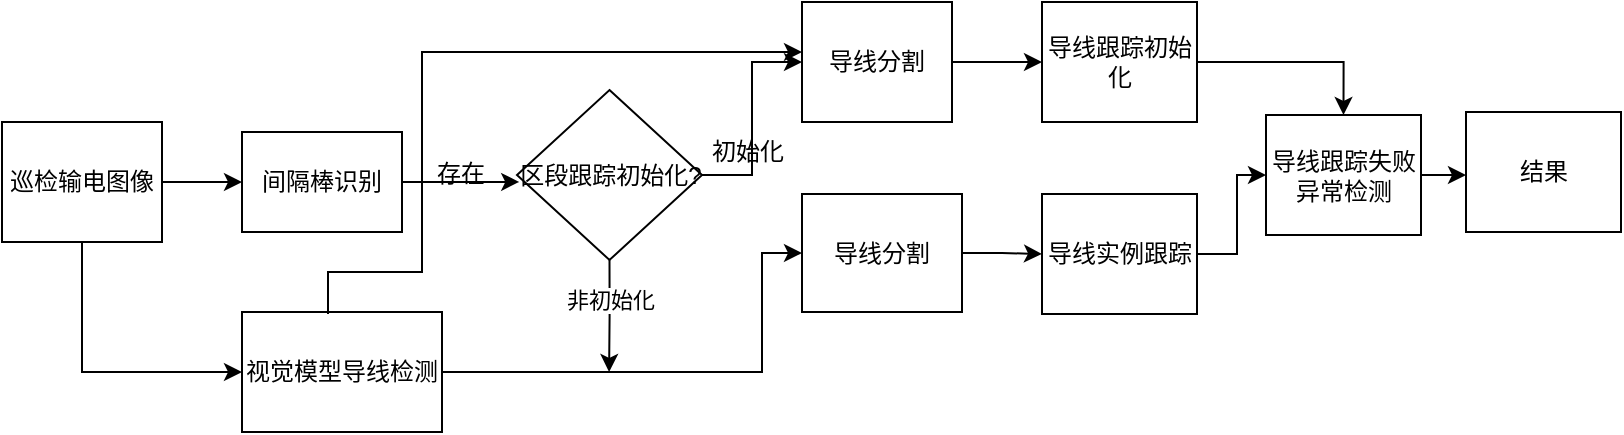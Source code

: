 <mxfile version="16.2.7" type="github">
  <diagram id="DQ0fsKWbhlFm-G7QLGyb" name="Page-1">
    <mxGraphModel dx="1580" dy="847" grid="0" gridSize="10" guides="1" tooltips="1" connect="1" arrows="1" fold="1" page="0" pageScale="1" pageWidth="827" pageHeight="1169" math="0" shadow="0">
      <root>
        <mxCell id="0" />
        <mxCell id="1" parent="0" />
        <mxCell id="5GYSX9Ccz5oKQchGL3uc-54" style="edgeStyle=orthogonalEdgeStyle;rounded=0;orthogonalLoop=1;jettySize=auto;html=1;exitX=1;exitY=0.5;exitDx=0;exitDy=0;entryX=0;entryY=0.5;entryDx=0;entryDy=0;" edge="1" parent="1" source="5GYSX9Ccz5oKQchGL3uc-1" target="5GYSX9Ccz5oKQchGL3uc-22">
          <mxGeometry relative="1" as="geometry" />
        </mxCell>
        <mxCell id="5GYSX9Ccz5oKQchGL3uc-55" style="edgeStyle=orthogonalEdgeStyle;rounded=0;orthogonalLoop=1;jettySize=auto;html=1;exitX=0.5;exitY=1;exitDx=0;exitDy=0;entryX=0;entryY=0.5;entryDx=0;entryDy=0;" edge="1" parent="1" source="5GYSX9Ccz5oKQchGL3uc-1" target="5GYSX9Ccz5oKQchGL3uc-2">
          <mxGeometry relative="1" as="geometry" />
        </mxCell>
        <mxCell id="5GYSX9Ccz5oKQchGL3uc-1" value="巡检输电图像" style="rounded=0;whiteSpace=wrap;html=1;" vertex="1" parent="1">
          <mxGeometry x="8" y="115" width="80" height="60" as="geometry" />
        </mxCell>
        <mxCell id="5GYSX9Ccz5oKQchGL3uc-71" style="edgeStyle=orthogonalEdgeStyle;rounded=0;orthogonalLoop=1;jettySize=auto;html=1;exitX=1;exitY=0.5;exitDx=0;exitDy=0;entryX=0;entryY=0.5;entryDx=0;entryDy=0;" edge="1" parent="1" source="5GYSX9Ccz5oKQchGL3uc-2" target="5GYSX9Ccz5oKQchGL3uc-70">
          <mxGeometry relative="1" as="geometry">
            <Array as="points">
              <mxPoint x="388" y="240" />
              <mxPoint x="388" y="180" />
            </Array>
          </mxGeometry>
        </mxCell>
        <mxCell id="5GYSX9Ccz5oKQchGL3uc-2" value="视觉模型导线检测" style="rounded=0;whiteSpace=wrap;html=1;" vertex="1" parent="1">
          <mxGeometry x="128" y="210" width="100" height="60" as="geometry" />
        </mxCell>
        <mxCell id="5GYSX9Ccz5oKQchGL3uc-78" style="edgeStyle=orthogonalEdgeStyle;rounded=0;orthogonalLoop=1;jettySize=auto;html=1;exitX=1;exitY=0.5;exitDx=0;exitDy=0;" edge="1" parent="1" source="5GYSX9Ccz5oKQchGL3uc-13" target="5GYSX9Ccz5oKQchGL3uc-74">
          <mxGeometry relative="1" as="geometry" />
        </mxCell>
        <mxCell id="5GYSX9Ccz5oKQchGL3uc-13" value="导线实例跟踪" style="rounded=0;whiteSpace=wrap;html=1;" vertex="1" parent="1">
          <mxGeometry x="528" y="151" width="77.5" height="60" as="geometry" />
        </mxCell>
        <mxCell id="5GYSX9Ccz5oKQchGL3uc-57" style="edgeStyle=orthogonalEdgeStyle;rounded=0;orthogonalLoop=1;jettySize=auto;html=1;exitX=1;exitY=0.5;exitDx=0;exitDy=0;entryX=0.012;entryY=0.541;entryDx=0;entryDy=0;entryPerimeter=0;" edge="1" parent="1" source="5GYSX9Ccz5oKQchGL3uc-22" target="5GYSX9Ccz5oKQchGL3uc-34">
          <mxGeometry relative="1" as="geometry" />
        </mxCell>
        <mxCell id="5GYSX9Ccz5oKQchGL3uc-22" value="间隔棒识别" style="rounded=0;whiteSpace=wrap;html=1;" vertex="1" parent="1">
          <mxGeometry x="128" y="120" width="80" height="50" as="geometry" />
        </mxCell>
        <mxCell id="5GYSX9Ccz5oKQchGL3uc-59" value="" style="edgeStyle=orthogonalEdgeStyle;rounded=0;orthogonalLoop=1;jettySize=auto;html=1;exitX=1;exitY=0.5;exitDx=0;exitDy=0;entryX=0;entryY=0.5;entryDx=0;entryDy=0;" edge="1" parent="1" source="5GYSX9Ccz5oKQchGL3uc-34" target="5GYSX9Ccz5oKQchGL3uc-67">
          <mxGeometry relative="1" as="geometry">
            <mxPoint x="378" y="148" as="sourcePoint" />
          </mxGeometry>
        </mxCell>
        <mxCell id="5GYSX9Ccz5oKQchGL3uc-83" style="edgeStyle=orthogonalEdgeStyle;rounded=0;orthogonalLoop=1;jettySize=auto;html=1;exitX=0.5;exitY=1;exitDx=0;exitDy=0;" edge="1" parent="1" source="5GYSX9Ccz5oKQchGL3uc-34">
          <mxGeometry relative="1" as="geometry">
            <mxPoint x="311.556" y="240" as="targetPoint" />
          </mxGeometry>
        </mxCell>
        <mxCell id="5GYSX9Ccz5oKQchGL3uc-84" value="非初始化" style="edgeLabel;html=1;align=center;verticalAlign=middle;resizable=0;points=[];" vertex="1" connectable="0" parent="5GYSX9Ccz5oKQchGL3uc-83">
          <mxGeometry x="-0.284" relative="1" as="geometry">
            <mxPoint as="offset" />
          </mxGeometry>
        </mxCell>
        <mxCell id="5GYSX9Ccz5oKQchGL3uc-34" value="&lt;span&gt;区段跟踪初始化?&lt;/span&gt;" style="rhombus;whiteSpace=wrap;html=1;" vertex="1" parent="1">
          <mxGeometry x="265.5" y="99" width="92.5" height="85" as="geometry" />
        </mxCell>
        <mxCell id="5GYSX9Ccz5oKQchGL3uc-77" style="edgeStyle=orthogonalEdgeStyle;rounded=0;orthogonalLoop=1;jettySize=auto;html=1;exitX=1;exitY=0.5;exitDx=0;exitDy=0;entryX=0.5;entryY=0;entryDx=0;entryDy=0;" edge="1" parent="1" source="5GYSX9Ccz5oKQchGL3uc-38" target="5GYSX9Ccz5oKQchGL3uc-74">
          <mxGeometry relative="1" as="geometry" />
        </mxCell>
        <mxCell id="5GYSX9Ccz5oKQchGL3uc-38" value="导线跟踪初始化" style="rounded=0;whiteSpace=wrap;html=1;" vertex="1" parent="1">
          <mxGeometry x="528" y="55" width="77.5" height="60" as="geometry" />
        </mxCell>
        <mxCell id="5GYSX9Ccz5oKQchGL3uc-58" value="存在" style="text;html=1;strokeColor=none;fillColor=none;align=center;verticalAlign=middle;whiteSpace=wrap;rounded=0;" vertex="1" parent="1">
          <mxGeometry x="215.5" y="130" width="42.5" height="21" as="geometry" />
        </mxCell>
        <mxCell id="5GYSX9Ccz5oKQchGL3uc-63" value="初始化" style="text;html=1;strokeColor=none;fillColor=none;align=center;verticalAlign=middle;whiteSpace=wrap;rounded=0;" vertex="1" parent="1">
          <mxGeometry x="358" y="115" width="46" height="30" as="geometry" />
        </mxCell>
        <mxCell id="5GYSX9Ccz5oKQchGL3uc-68" style="edgeStyle=orthogonalEdgeStyle;rounded=0;orthogonalLoop=1;jettySize=auto;html=1;exitX=1;exitY=0.5;exitDx=0;exitDy=0;entryX=0;entryY=0.5;entryDx=0;entryDy=0;" edge="1" parent="1" source="5GYSX9Ccz5oKQchGL3uc-67" target="5GYSX9Ccz5oKQchGL3uc-38">
          <mxGeometry relative="1" as="geometry" />
        </mxCell>
        <mxCell id="5GYSX9Ccz5oKQchGL3uc-67" value="导线分割" style="rounded=0;whiteSpace=wrap;html=1;" vertex="1" parent="1">
          <mxGeometry x="408" y="55" width="75" height="60" as="geometry" />
        </mxCell>
        <mxCell id="5GYSX9Ccz5oKQchGL3uc-72" style="edgeStyle=orthogonalEdgeStyle;rounded=0;orthogonalLoop=1;jettySize=auto;html=1;exitX=1;exitY=0.5;exitDx=0;exitDy=0;entryX=0;entryY=0.5;entryDx=0;entryDy=0;" edge="1" parent="1" source="5GYSX9Ccz5oKQchGL3uc-70" target="5GYSX9Ccz5oKQchGL3uc-13">
          <mxGeometry relative="1" as="geometry" />
        </mxCell>
        <mxCell id="5GYSX9Ccz5oKQchGL3uc-70" value="导线分割" style="rounded=0;whiteSpace=wrap;html=1;" vertex="1" parent="1">
          <mxGeometry x="408" y="151" width="80" height="59" as="geometry" />
        </mxCell>
        <mxCell id="5GYSX9Ccz5oKQchGL3uc-73" style="edgeStyle=orthogonalEdgeStyle;rounded=0;orthogonalLoop=1;jettySize=auto;html=1;exitX=1;exitY=0.5;exitDx=0;exitDy=0;entryX=0;entryY=0.417;entryDx=0;entryDy=0;entryPerimeter=0;" edge="1" parent="1" target="5GYSX9Ccz5oKQchGL3uc-67">
          <mxGeometry relative="1" as="geometry">
            <mxPoint x="171" y="210.97" as="sourcePoint" />
            <mxPoint x="351" y="151.47" as="targetPoint" />
            <Array as="points">
              <mxPoint x="171" y="190" />
              <mxPoint x="218" y="190" />
              <mxPoint x="218" y="80" />
            </Array>
          </mxGeometry>
        </mxCell>
        <mxCell id="5GYSX9Ccz5oKQchGL3uc-82" style="edgeStyle=orthogonalEdgeStyle;rounded=0;orthogonalLoop=1;jettySize=auto;html=1;exitX=1;exitY=0.5;exitDx=0;exitDy=0;" edge="1" parent="1" source="5GYSX9Ccz5oKQchGL3uc-74">
          <mxGeometry relative="1" as="geometry">
            <mxPoint x="740" y="141.615" as="targetPoint" />
          </mxGeometry>
        </mxCell>
        <mxCell id="5GYSX9Ccz5oKQchGL3uc-74" value="导线跟踪失败异常检测" style="rounded=0;whiteSpace=wrap;html=1;" vertex="1" parent="1">
          <mxGeometry x="640" y="111.5" width="77.5" height="60" as="geometry" />
        </mxCell>
        <mxCell id="5GYSX9Ccz5oKQchGL3uc-79" value="结果" style="rounded=0;whiteSpace=wrap;html=1;" vertex="1" parent="1">
          <mxGeometry x="740" y="110" width="77.5" height="60" as="geometry" />
        </mxCell>
      </root>
    </mxGraphModel>
  </diagram>
</mxfile>
